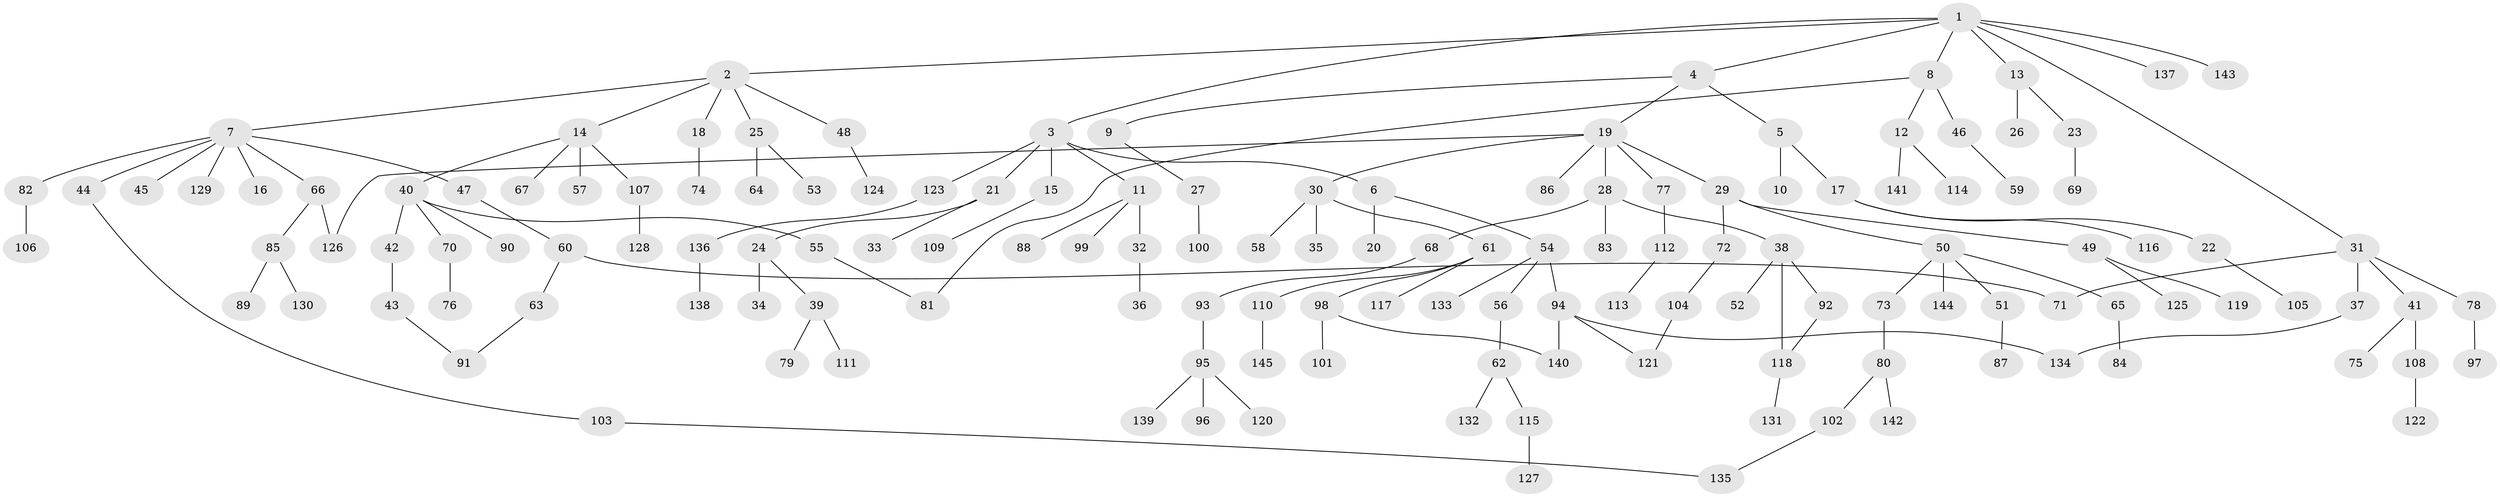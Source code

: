 // coarse degree distribution, {9: 0.010101010101010102, 12: 0.010101010101010102, 6: 0.030303030303030304, 4: 0.050505050505050504, 2: 0.30303030303030304, 3: 0.12121212121212122, 1: 0.4444444444444444, 5: 0.030303030303030304}
// Generated by graph-tools (version 1.1) at 2025/23/03/03/25 07:23:32]
// undirected, 145 vertices, 153 edges
graph export_dot {
graph [start="1"]
  node [color=gray90,style=filled];
  1;
  2;
  3;
  4;
  5;
  6;
  7;
  8;
  9;
  10;
  11;
  12;
  13;
  14;
  15;
  16;
  17;
  18;
  19;
  20;
  21;
  22;
  23;
  24;
  25;
  26;
  27;
  28;
  29;
  30;
  31;
  32;
  33;
  34;
  35;
  36;
  37;
  38;
  39;
  40;
  41;
  42;
  43;
  44;
  45;
  46;
  47;
  48;
  49;
  50;
  51;
  52;
  53;
  54;
  55;
  56;
  57;
  58;
  59;
  60;
  61;
  62;
  63;
  64;
  65;
  66;
  67;
  68;
  69;
  70;
  71;
  72;
  73;
  74;
  75;
  76;
  77;
  78;
  79;
  80;
  81;
  82;
  83;
  84;
  85;
  86;
  87;
  88;
  89;
  90;
  91;
  92;
  93;
  94;
  95;
  96;
  97;
  98;
  99;
  100;
  101;
  102;
  103;
  104;
  105;
  106;
  107;
  108;
  109;
  110;
  111;
  112;
  113;
  114;
  115;
  116;
  117;
  118;
  119;
  120;
  121;
  122;
  123;
  124;
  125;
  126;
  127;
  128;
  129;
  130;
  131;
  132;
  133;
  134;
  135;
  136;
  137;
  138;
  139;
  140;
  141;
  142;
  143;
  144;
  145;
  1 -- 2;
  1 -- 3;
  1 -- 4;
  1 -- 8;
  1 -- 13;
  1 -- 31;
  1 -- 137;
  1 -- 143;
  2 -- 7;
  2 -- 14;
  2 -- 18;
  2 -- 25;
  2 -- 48;
  3 -- 6;
  3 -- 11;
  3 -- 15;
  3 -- 21;
  3 -- 123;
  4 -- 5;
  4 -- 9;
  4 -- 19;
  5 -- 10;
  5 -- 17;
  6 -- 20;
  6 -- 54;
  7 -- 16;
  7 -- 44;
  7 -- 45;
  7 -- 47;
  7 -- 66;
  7 -- 82;
  7 -- 129;
  8 -- 12;
  8 -- 46;
  8 -- 81;
  9 -- 27;
  11 -- 32;
  11 -- 88;
  11 -- 99;
  12 -- 114;
  12 -- 141;
  13 -- 23;
  13 -- 26;
  14 -- 40;
  14 -- 57;
  14 -- 67;
  14 -- 107;
  15 -- 109;
  17 -- 22;
  17 -- 116;
  18 -- 74;
  19 -- 28;
  19 -- 29;
  19 -- 30;
  19 -- 77;
  19 -- 86;
  19 -- 126;
  21 -- 24;
  21 -- 33;
  22 -- 105;
  23 -- 69;
  24 -- 34;
  24 -- 39;
  25 -- 53;
  25 -- 64;
  27 -- 100;
  28 -- 38;
  28 -- 68;
  28 -- 83;
  29 -- 49;
  29 -- 50;
  29 -- 72;
  30 -- 35;
  30 -- 58;
  30 -- 61;
  31 -- 37;
  31 -- 41;
  31 -- 71;
  31 -- 78;
  32 -- 36;
  37 -- 134;
  38 -- 52;
  38 -- 92;
  38 -- 118;
  39 -- 79;
  39 -- 111;
  40 -- 42;
  40 -- 55;
  40 -- 70;
  40 -- 90;
  41 -- 75;
  41 -- 108;
  42 -- 43;
  43 -- 91;
  44 -- 103;
  46 -- 59;
  47 -- 60;
  48 -- 124;
  49 -- 119;
  49 -- 125;
  50 -- 51;
  50 -- 65;
  50 -- 73;
  50 -- 144;
  51 -- 87;
  54 -- 56;
  54 -- 94;
  54 -- 133;
  55 -- 81;
  56 -- 62;
  60 -- 63;
  60 -- 71;
  61 -- 98;
  61 -- 110;
  61 -- 117;
  62 -- 115;
  62 -- 132;
  63 -- 91;
  65 -- 84;
  66 -- 85;
  66 -- 126;
  68 -- 93;
  70 -- 76;
  72 -- 104;
  73 -- 80;
  77 -- 112;
  78 -- 97;
  80 -- 102;
  80 -- 142;
  82 -- 106;
  85 -- 89;
  85 -- 130;
  92 -- 118;
  93 -- 95;
  94 -- 121;
  94 -- 134;
  94 -- 140;
  95 -- 96;
  95 -- 120;
  95 -- 139;
  98 -- 101;
  98 -- 140;
  102 -- 135;
  103 -- 135;
  104 -- 121;
  107 -- 128;
  108 -- 122;
  110 -- 145;
  112 -- 113;
  115 -- 127;
  118 -- 131;
  123 -- 136;
  136 -- 138;
}
